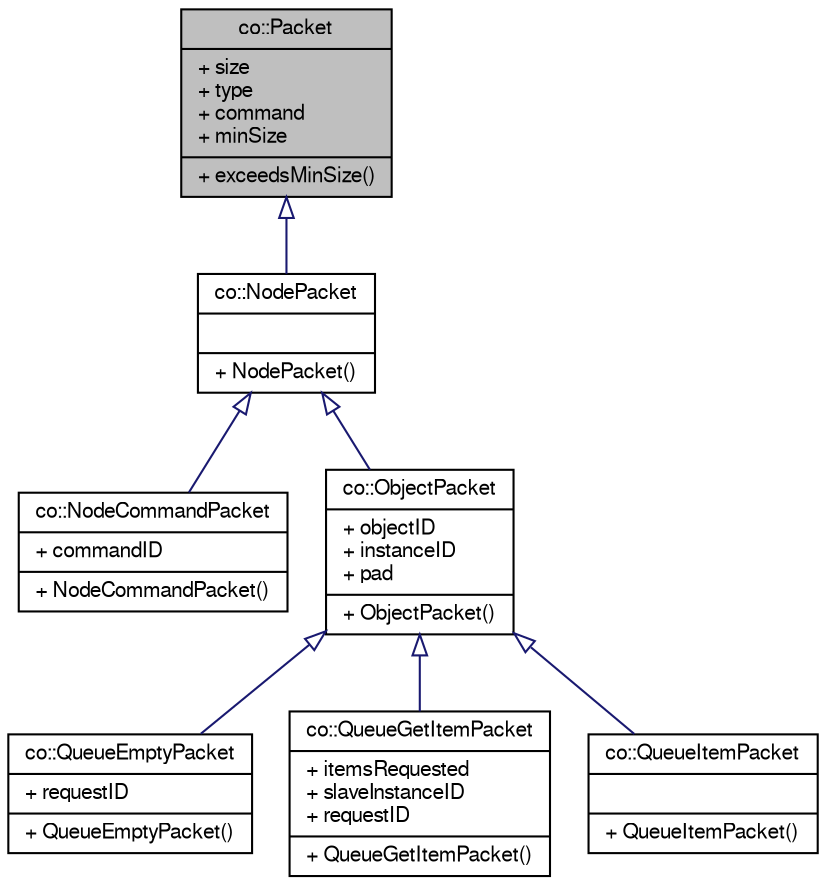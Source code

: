 digraph G
{
  edge [fontname="FreeSans",fontsize="10",labelfontname="FreeSans",labelfontsize="10"];
  node [fontname="FreeSans",fontsize="10",shape=record];
  Node1 [label="{co::Packet\n|+ size\l+ type\l+ command\l+ minSize\l|+ exceedsMinSize()\l}",height=0.2,width=0.4,color="black", fillcolor="grey75", style="filled" fontcolor="black"];
  Node1 -> Node2 [dir="back",color="midnightblue",fontsize="10",style="solid",arrowtail="onormal",fontname="FreeSans"];
  Node2 [label="{co::NodePacket\n||+ NodePacket()\l}",height=0.2,width=0.4,color="black", fillcolor="white", style="filled",URL="$structco_1_1NodePacket.html",tooltip="Packet sent to and handled by an co::Node."];
  Node2 -> Node3 [dir="back",color="midnightblue",fontsize="10",style="solid",arrowtail="onormal",fontname="FreeSans"];
  Node3 [label="{co::NodeCommandPacket\n|+ commandID\l|+ NodeCommandPacket()\l}",height=0.2,width=0.4,color="black", fillcolor="white", style="filled",URL="$structco_1_1NodeCommandPacket.html",tooltip="Packet sent to and handled by an co::Node."];
  Node2 -> Node4 [dir="back",color="midnightblue",fontsize="10",style="solid",arrowtail="onormal",fontname="FreeSans"];
  Node4 [label="{co::ObjectPacket\n|+ objectID\l+ instanceID\l+ pad\l|+ ObjectPacket()\l}",height=0.2,width=0.4,color="black", fillcolor="white", style="filled",URL="$structco_1_1ObjectPacket.html",tooltip="Packet sent to and handled by an co::Object."];
  Node4 -> Node5 [dir="back",color="midnightblue",fontsize="10",style="solid",arrowtail="onormal",fontname="FreeSans"];
  Node5 [label="{co::QueueEmptyPacket\n|+ requestID\l|+ QueueEmptyPacket()\l}",height=0.2,width=0.4,color="black", fillcolor="white", style="filled",URL="$structco_1_1QueueEmptyPacket.html"];
  Node4 -> Node6 [dir="back",color="midnightblue",fontsize="10",style="solid",arrowtail="onormal",fontname="FreeSans"];
  Node6 [label="{co::QueueGetItemPacket\n|+ itemsRequested\l+ slaveInstanceID\l+ requestID\l|+ QueueGetItemPacket()\l}",height=0.2,width=0.4,color="black", fillcolor="white", style="filled",URL="$structco_1_1QueueGetItemPacket.html"];
  Node4 -> Node7 [dir="back",color="midnightblue",fontsize="10",style="solid",arrowtail="onormal",fontname="FreeSans"];
  Node7 [label="{co::QueueItemPacket\n||+ QueueItemPacket()\l}",height=0.2,width=0.4,color="black", fillcolor="white", style="filled",URL="$structco_1_1QueueItemPacket.html"];
}
